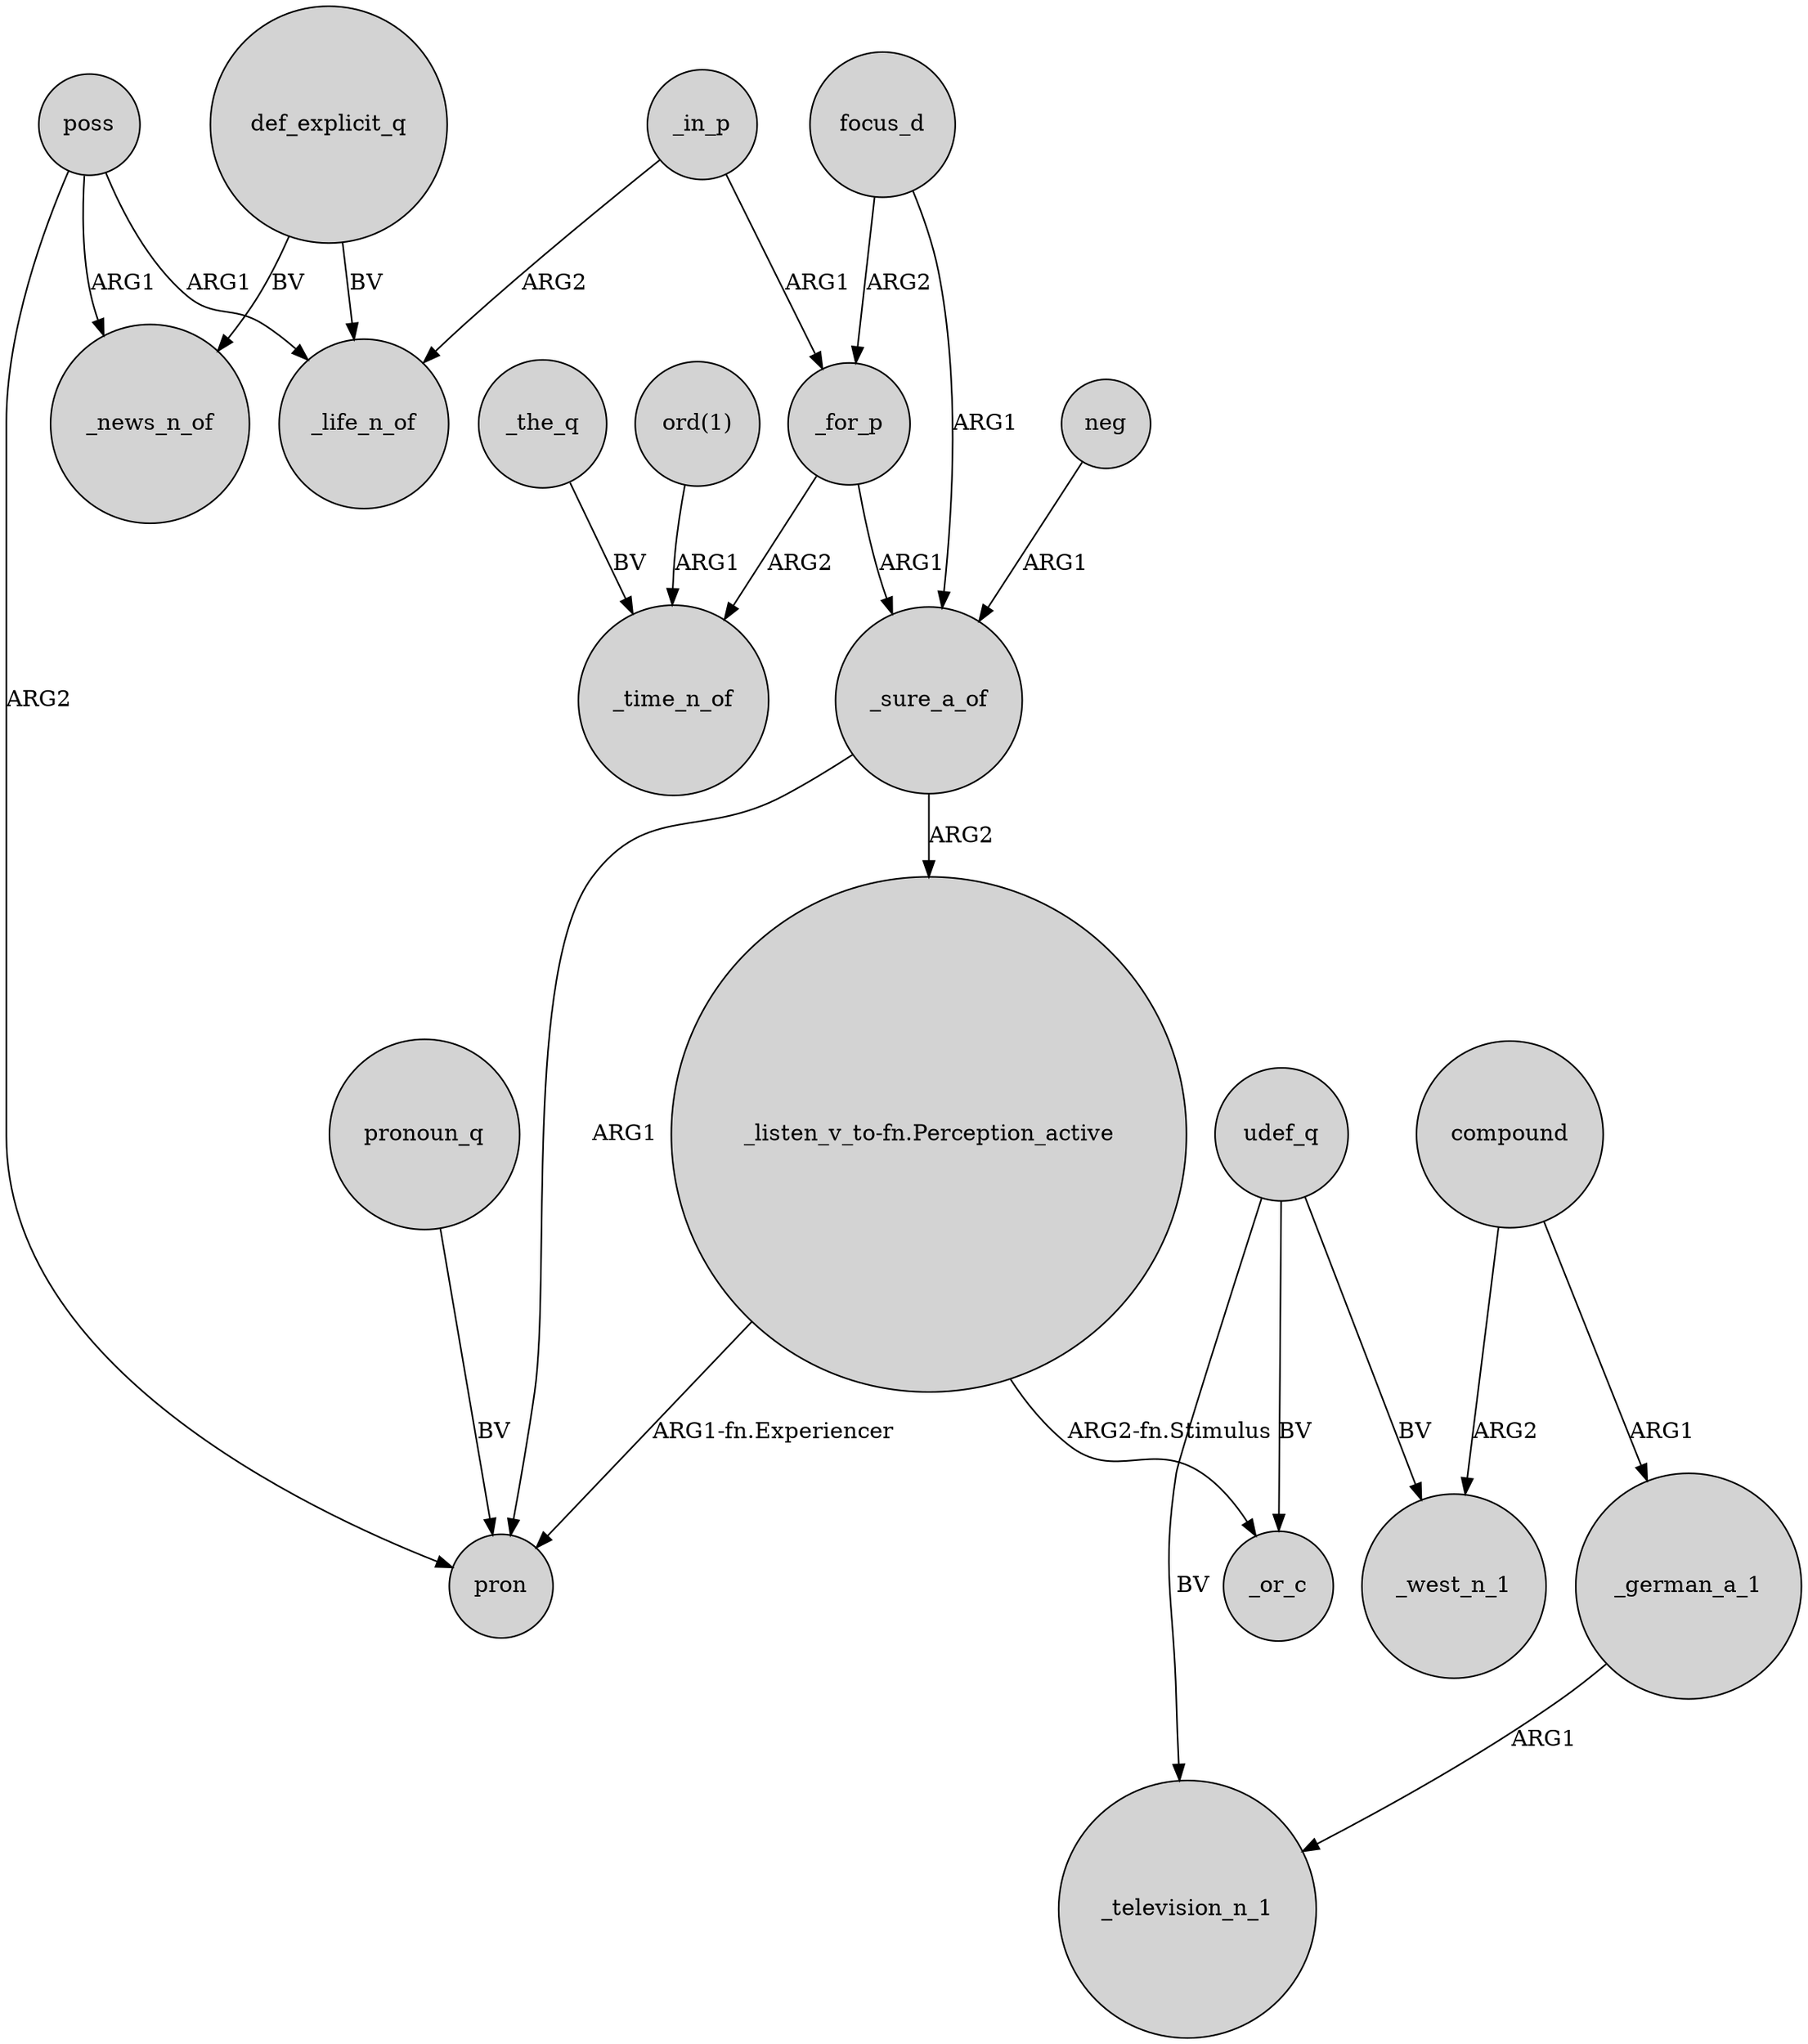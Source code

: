 digraph {
	node [shape=circle style=filled]
	_sure_a_of -> "_listen_v_to-fn.Perception_active" [label=ARG2]
	_in_p -> _life_n_of [label=ARG2]
	def_explicit_q -> _life_n_of [label=BV]
	poss -> _news_n_of [label=ARG1]
	poss -> pron [label=ARG2]
	udef_q -> _television_n_1 [label=BV]
	compound -> _west_n_1 [label=ARG2]
	_german_a_1 -> _television_n_1 [label=ARG1]
	udef_q -> _west_n_1 [label=BV]
	_in_p -> _for_p [label=ARG1]
	focus_d -> _sure_a_of [label=ARG1]
	udef_q -> _or_c [label=BV]
	_for_p -> _time_n_of [label=ARG2]
	focus_d -> _for_p [label=ARG2]
	_for_p -> _sure_a_of [label=ARG1]
	poss -> _life_n_of [label=ARG1]
	pronoun_q -> pron [label=BV]
	_the_q -> _time_n_of [label=BV]
	def_explicit_q -> _news_n_of [label=BV]
	"_listen_v_to-fn.Perception_active" -> _or_c [label="ARG2-fn.Stimulus"]
	neg -> _sure_a_of [label=ARG1]
	_sure_a_of -> pron [label=ARG1]
	"ord(1)" -> _time_n_of [label=ARG1]
	"_listen_v_to-fn.Perception_active" -> pron [label="ARG1-fn.Experiencer"]
	compound -> _german_a_1 [label=ARG1]
}
